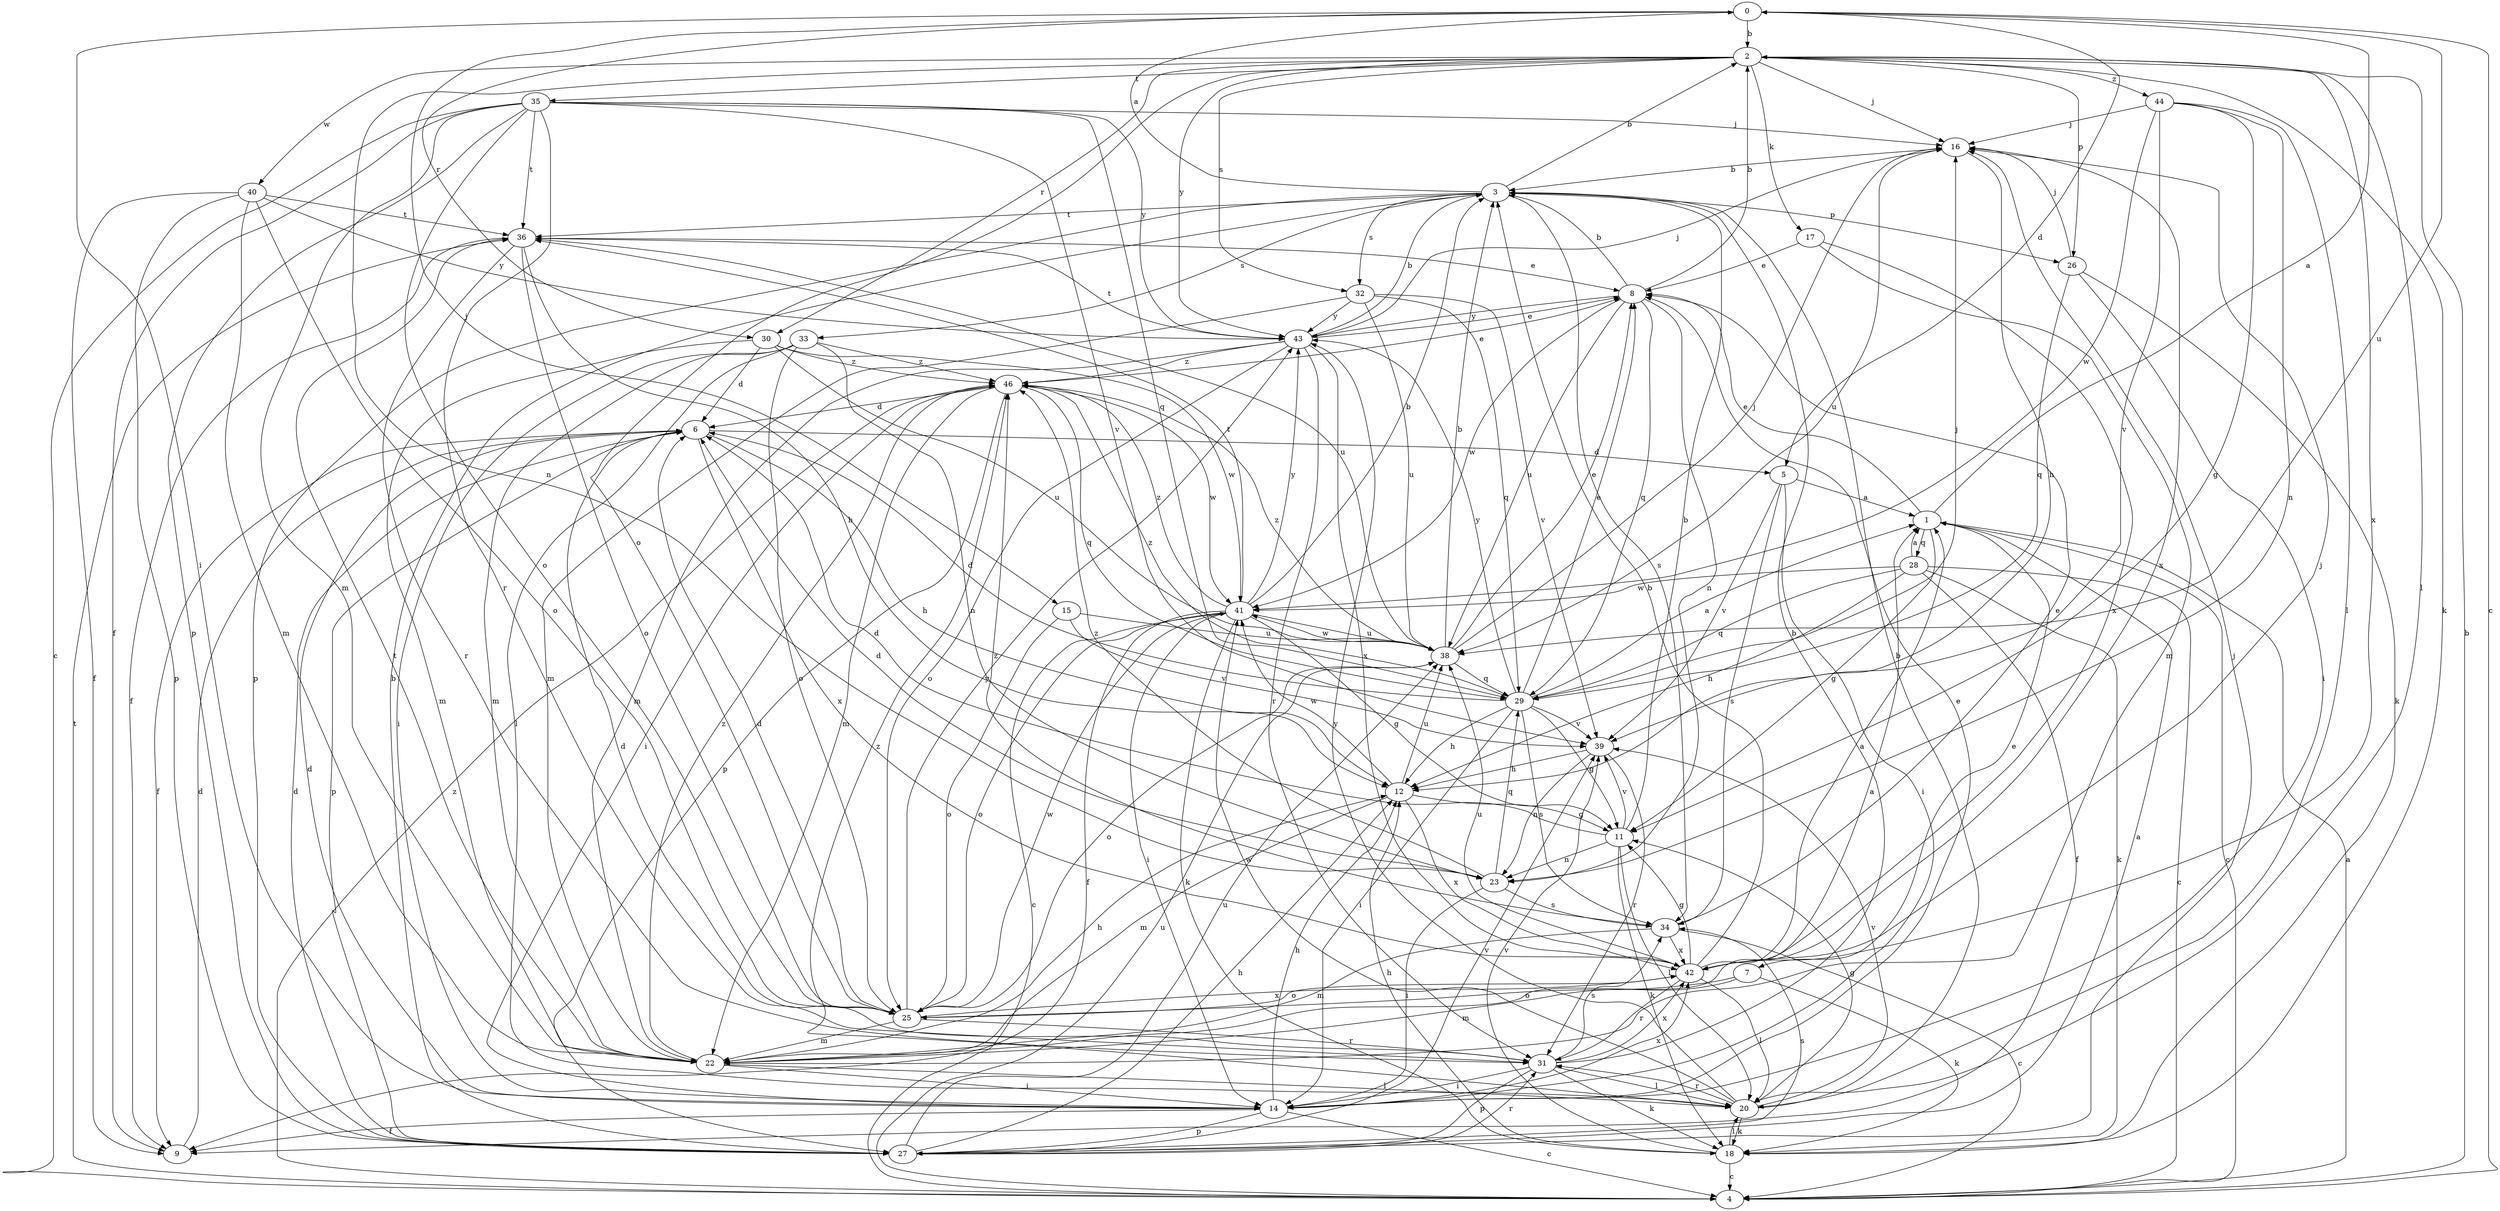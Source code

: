strict digraph  {
0;
1;
2;
3;
4;
5;
6;
7;
8;
9;
11;
12;
14;
15;
16;
17;
18;
20;
22;
23;
25;
26;
27;
28;
29;
30;
31;
32;
33;
34;
35;
36;
38;
39;
40;
41;
42;
43;
44;
46;
0 -> 2  [label=b];
0 -> 4  [label=c];
0 -> 5  [label=d];
0 -> 14  [label=i];
0 -> 15  [label=j];
0 -> 30  [label=r];
0 -> 38  [label=u];
1 -> 0  [label=a];
1 -> 4  [label=c];
1 -> 7  [label=e];
1 -> 8  [label=e];
1 -> 11  [label=g];
1 -> 28  [label=q];
2 -> 16  [label=j];
2 -> 17  [label=k];
2 -> 18  [label=k];
2 -> 20  [label=l];
2 -> 23  [label=n];
2 -> 25  [label=o];
2 -> 26  [label=p];
2 -> 30  [label=r];
2 -> 32  [label=s];
2 -> 35  [label=t];
2 -> 40  [label=w];
2 -> 42  [label=x];
2 -> 43  [label=y];
2 -> 44  [label=z];
3 -> 0  [label=a];
3 -> 2  [label=b];
3 -> 26  [label=p];
3 -> 27  [label=p];
3 -> 32  [label=s];
3 -> 33  [label=s];
3 -> 34  [label=s];
3 -> 36  [label=t];
4 -> 1  [label=a];
4 -> 2  [label=b];
4 -> 36  [label=t];
4 -> 38  [label=u];
4 -> 46  [label=z];
5 -> 1  [label=a];
5 -> 14  [label=i];
5 -> 34  [label=s];
5 -> 39  [label=v];
6 -> 5  [label=d];
6 -> 9  [label=f];
6 -> 12  [label=h];
6 -> 27  [label=p];
6 -> 42  [label=x];
7 -> 18  [label=k];
7 -> 22  [label=m];
7 -> 25  [label=o];
8 -> 2  [label=b];
8 -> 3  [label=b];
8 -> 23  [label=n];
8 -> 29  [label=q];
8 -> 38  [label=u];
8 -> 41  [label=w];
8 -> 43  [label=y];
9 -> 6  [label=d];
11 -> 3  [label=b];
11 -> 6  [label=d];
11 -> 18  [label=k];
11 -> 20  [label=l];
11 -> 23  [label=n];
11 -> 39  [label=v];
12 -> 11  [label=g];
12 -> 22  [label=m];
12 -> 38  [label=u];
12 -> 41  [label=w];
12 -> 42  [label=x];
14 -> 4  [label=c];
14 -> 6  [label=d];
14 -> 8  [label=e];
14 -> 9  [label=f];
14 -> 12  [label=h];
14 -> 27  [label=p];
14 -> 42  [label=x];
15 -> 25  [label=o];
15 -> 38  [label=u];
15 -> 39  [label=v];
16 -> 3  [label=b];
16 -> 12  [label=h];
16 -> 38  [label=u];
16 -> 42  [label=x];
17 -> 8  [label=e];
17 -> 22  [label=m];
17 -> 42  [label=x];
18 -> 4  [label=c];
18 -> 12  [label=h];
18 -> 20  [label=l];
18 -> 39  [label=v];
20 -> 3  [label=b];
20 -> 11  [label=g];
20 -> 18  [label=k];
20 -> 31  [label=r];
20 -> 39  [label=v];
20 -> 41  [label=w];
20 -> 43  [label=y];
20 -> 46  [label=z];
22 -> 1  [label=a];
22 -> 12  [label=h];
22 -> 14  [label=i];
22 -> 20  [label=l];
22 -> 36  [label=t];
22 -> 46  [label=z];
23 -> 6  [label=d];
23 -> 14  [label=i];
23 -> 29  [label=q];
23 -> 34  [label=s];
23 -> 46  [label=z];
25 -> 6  [label=d];
25 -> 22  [label=m];
25 -> 31  [label=r];
25 -> 41  [label=w];
25 -> 42  [label=x];
25 -> 43  [label=y];
26 -> 14  [label=i];
26 -> 16  [label=j];
26 -> 18  [label=k];
26 -> 29  [label=q];
27 -> 1  [label=a];
27 -> 3  [label=b];
27 -> 6  [label=d];
27 -> 12  [label=h];
27 -> 16  [label=j];
27 -> 31  [label=r];
27 -> 34  [label=s];
27 -> 38  [label=u];
27 -> 39  [label=v];
28 -> 1  [label=a];
28 -> 4  [label=c];
28 -> 9  [label=f];
28 -> 12  [label=h];
28 -> 18  [label=k];
28 -> 29  [label=q];
28 -> 41  [label=w];
29 -> 1  [label=a];
29 -> 6  [label=d];
29 -> 8  [label=e];
29 -> 11  [label=g];
29 -> 12  [label=h];
29 -> 14  [label=i];
29 -> 16  [label=j];
29 -> 34  [label=s];
29 -> 39  [label=v];
29 -> 43  [label=y];
29 -> 46  [label=z];
30 -> 6  [label=d];
30 -> 22  [label=m];
30 -> 38  [label=u];
30 -> 41  [label=w];
30 -> 46  [label=z];
31 -> 3  [label=b];
31 -> 6  [label=d];
31 -> 14  [label=i];
31 -> 18  [label=k];
31 -> 20  [label=l];
31 -> 27  [label=p];
31 -> 34  [label=s];
31 -> 42  [label=x];
32 -> 22  [label=m];
32 -> 29  [label=q];
32 -> 38  [label=u];
32 -> 39  [label=v];
32 -> 43  [label=y];
33 -> 14  [label=i];
33 -> 20  [label=l];
33 -> 22  [label=m];
33 -> 23  [label=n];
33 -> 25  [label=o];
33 -> 46  [label=z];
34 -> 4  [label=c];
34 -> 8  [label=e];
34 -> 22  [label=m];
34 -> 42  [label=x];
34 -> 46  [label=z];
35 -> 4  [label=c];
35 -> 9  [label=f];
35 -> 16  [label=j];
35 -> 22  [label=m];
35 -> 25  [label=o];
35 -> 27  [label=p];
35 -> 29  [label=q];
35 -> 31  [label=r];
35 -> 36  [label=t];
35 -> 39  [label=v];
35 -> 43  [label=y];
36 -> 8  [label=e];
36 -> 9  [label=f];
36 -> 12  [label=h];
36 -> 25  [label=o];
36 -> 31  [label=r];
36 -> 38  [label=u];
38 -> 3  [label=b];
38 -> 8  [label=e];
38 -> 16  [label=j];
38 -> 25  [label=o];
38 -> 29  [label=q];
38 -> 41  [label=w];
38 -> 46  [label=z];
39 -> 12  [label=h];
39 -> 23  [label=n];
39 -> 31  [label=r];
40 -> 9  [label=f];
40 -> 22  [label=m];
40 -> 25  [label=o];
40 -> 27  [label=p];
40 -> 36  [label=t];
40 -> 43  [label=y];
41 -> 3  [label=b];
41 -> 4  [label=c];
41 -> 9  [label=f];
41 -> 11  [label=g];
41 -> 14  [label=i];
41 -> 18  [label=k];
41 -> 25  [label=o];
41 -> 36  [label=t];
41 -> 38  [label=u];
41 -> 43  [label=y];
41 -> 46  [label=z];
42 -> 1  [label=a];
42 -> 3  [label=b];
42 -> 11  [label=g];
42 -> 16  [label=j];
42 -> 20  [label=l];
42 -> 25  [label=o];
42 -> 31  [label=r];
42 -> 38  [label=u];
43 -> 3  [label=b];
43 -> 8  [label=e];
43 -> 16  [label=j];
43 -> 22  [label=m];
43 -> 25  [label=o];
43 -> 31  [label=r];
43 -> 36  [label=t];
43 -> 42  [label=x];
43 -> 46  [label=z];
44 -> 11  [label=g];
44 -> 16  [label=j];
44 -> 20  [label=l];
44 -> 23  [label=n];
44 -> 39  [label=v];
44 -> 41  [label=w];
46 -> 6  [label=d];
46 -> 8  [label=e];
46 -> 14  [label=i];
46 -> 22  [label=m];
46 -> 27  [label=p];
46 -> 29  [label=q];
46 -> 41  [label=w];
}
